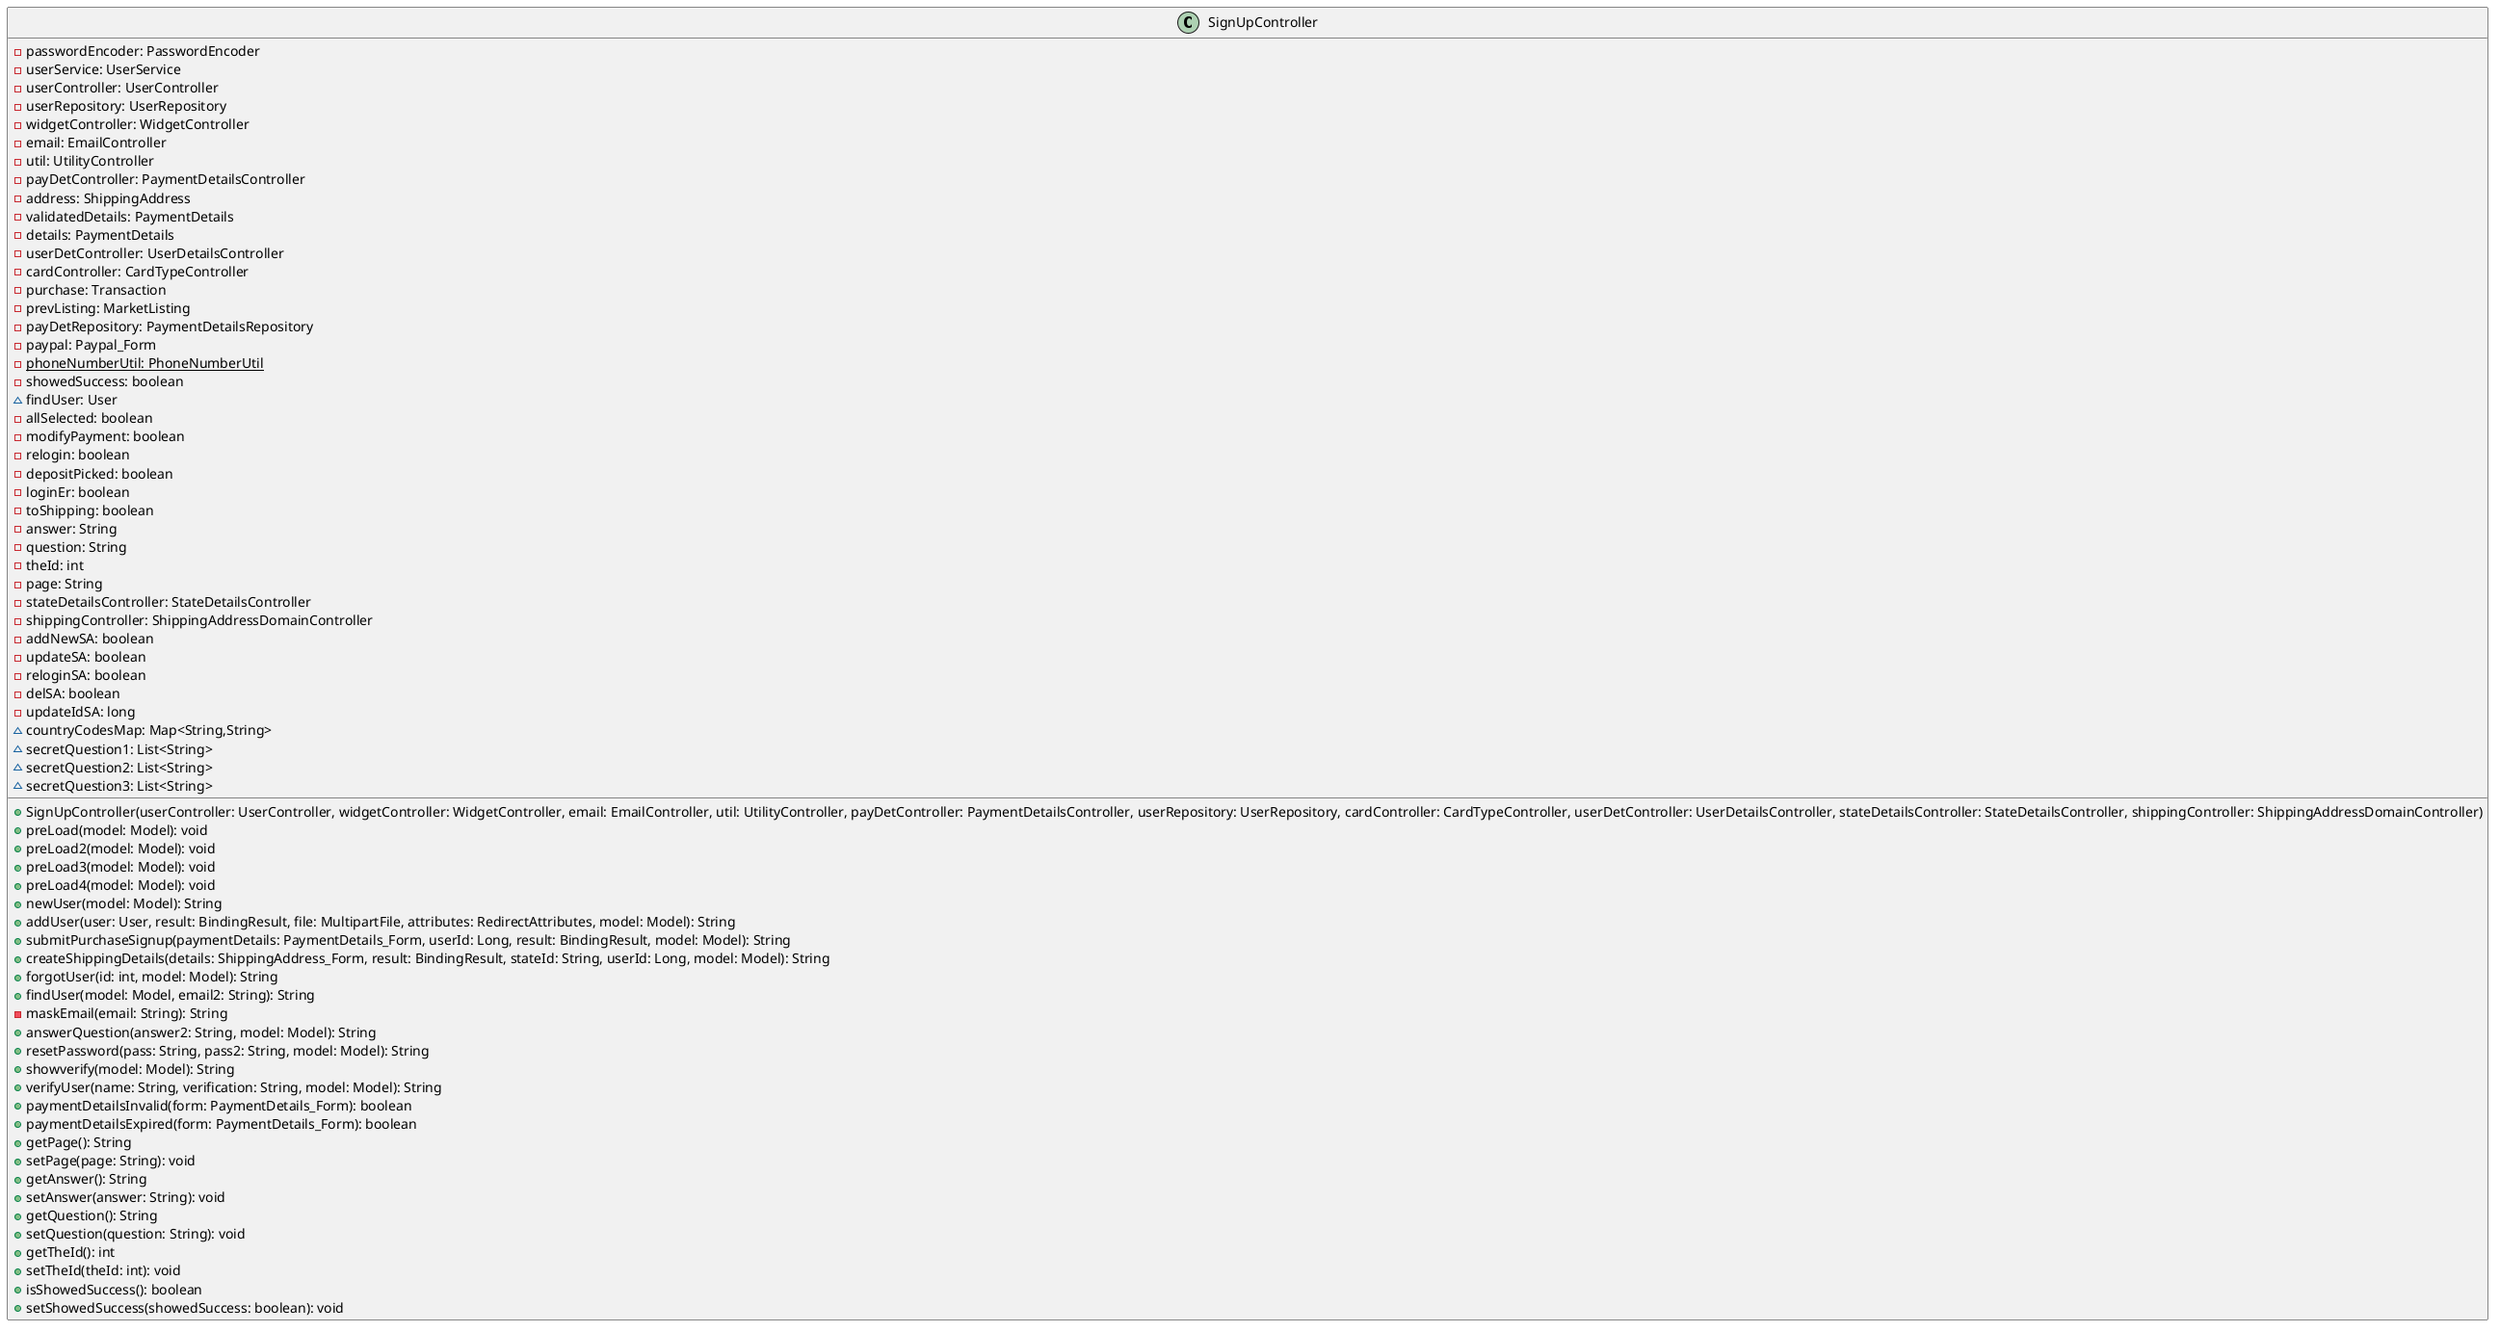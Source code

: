 @startuml
class SignUpController [[java:edu.sru.cpsc.webshopping.controller.SignUpController]] {
	-passwordEncoder: PasswordEncoder
	-userService: UserService
	-userController: UserController
	-userRepository: UserRepository
	-widgetController: WidgetController
	-email: EmailController
	-util: UtilityController
	-payDetController: PaymentDetailsController
	-address: ShippingAddress
	-validatedDetails: PaymentDetails
	-details: PaymentDetails
	-userDetController: UserDetailsController
	-cardController: CardTypeController
	-purchase: Transaction
	-prevListing: MarketListing
	-payDetRepository: PaymentDetailsRepository
	-paypal: Paypal_Form
	-{static} phoneNumberUtil: PhoneNumberUtil
	-showedSuccess: boolean
	~findUser: User
	-allSelected: boolean
	-modifyPayment: boolean
	-relogin: boolean
	-depositPicked: boolean
	-loginEr: boolean
	-toShipping: boolean
	-answer: String
	-question: String
	-theId: int
	-page: String
	-stateDetailsController: StateDetailsController
	-shippingController: ShippingAddressDomainController
	-addNewSA: boolean
	-updateSA: boolean
	-reloginSA: boolean
	-delSA: boolean
	-updateIdSA: long
	~countryCodesMap: Map<String,String>
	~secretQuestion1: List<String>
	~secretQuestion2: List<String>
	~secretQuestion3: List<String>
	+SignUpController(userController: UserController, widgetController: WidgetController, email: EmailController, util: UtilityController, payDetController: PaymentDetailsController, userRepository: UserRepository, cardController: CardTypeController, userDetController: UserDetailsController, stateDetailsController: StateDetailsController, shippingController: ShippingAddressDomainController)
	+preLoad(model: Model): void
	+preLoad2(model: Model): void
	+preLoad3(model: Model): void
	+preLoad4(model: Model): void
	+newUser(model: Model): String
	+addUser(user: User, result: BindingResult, file: MultipartFile, attributes: RedirectAttributes, model: Model): String
	+submitPurchaseSignup(paymentDetails: PaymentDetails_Form, userId: Long, result: BindingResult, model: Model): String
	+createShippingDetails(details: ShippingAddress_Form, result: BindingResult, stateId: String, userId: Long, model: Model): String
	+forgotUser(id: int, model: Model): String
	+findUser(model: Model, email2: String): String
	-maskEmail(email: String): String
	+answerQuestion(answer2: String, model: Model): String
	+resetPassword(pass: String, pass2: String, model: Model): String
	+showverify(model: Model): String
	+verifyUser(name: String, verification: String, model: Model): String
	+paymentDetailsInvalid(form: PaymentDetails_Form): boolean
	+paymentDetailsExpired(form: PaymentDetails_Form): boolean
	+getPage(): String
	+setPage(page: String): void
	+getAnswer(): String
	+setAnswer(answer: String): void
	+getQuestion(): String
	+setQuestion(question: String): void
	+getTheId(): int
	+setTheId(theId: int): void
	+isShowedSuccess(): boolean
	+setShowedSuccess(showedSuccess: boolean): void
}
@enduml